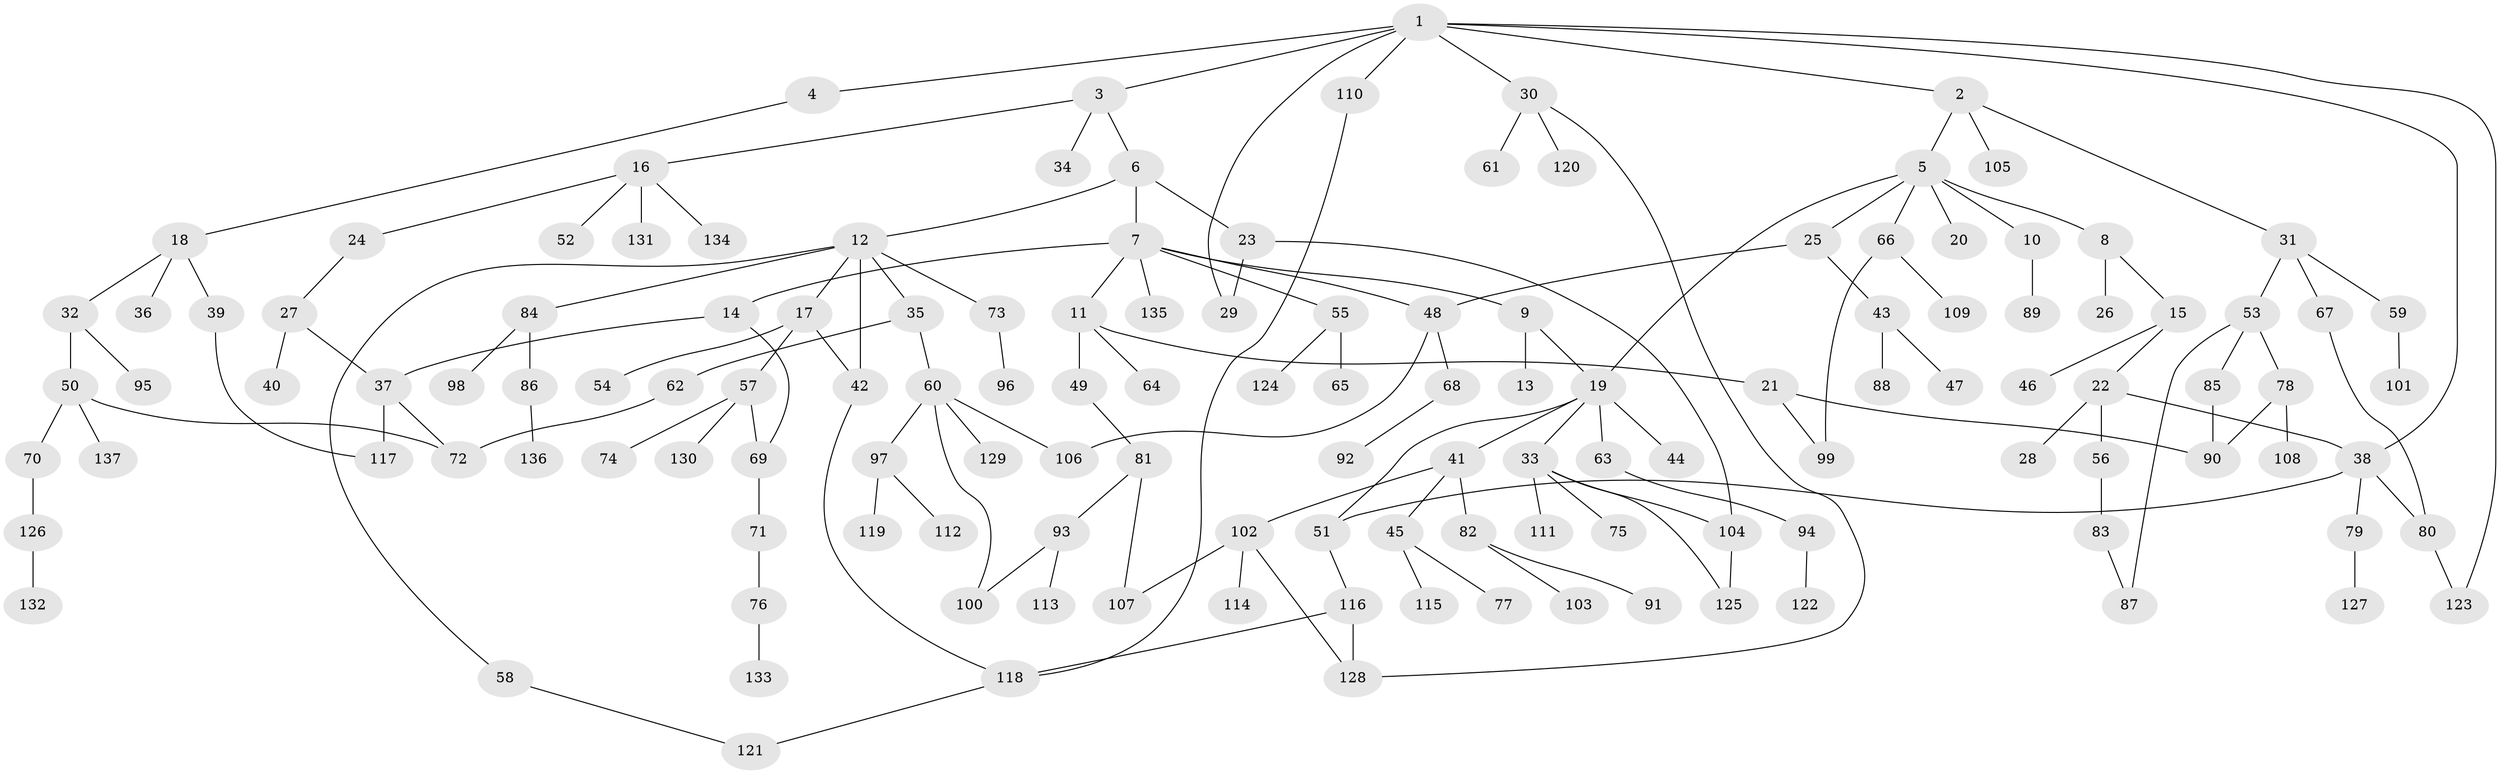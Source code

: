 // coarse degree distribution, {8: 0.012048192771084338, 2: 0.3253012048192771, 6: 0.04819277108433735, 3: 0.2289156626506024, 4: 0.13253012048192772, 7: 0.012048192771084338, 1: 0.24096385542168675}
// Generated by graph-tools (version 1.1) at 2025/36/03/04/25 23:36:07]
// undirected, 137 vertices, 163 edges
graph export_dot {
  node [color=gray90,style=filled];
  1;
  2;
  3;
  4;
  5;
  6;
  7;
  8;
  9;
  10;
  11;
  12;
  13;
  14;
  15;
  16;
  17;
  18;
  19;
  20;
  21;
  22;
  23;
  24;
  25;
  26;
  27;
  28;
  29;
  30;
  31;
  32;
  33;
  34;
  35;
  36;
  37;
  38;
  39;
  40;
  41;
  42;
  43;
  44;
  45;
  46;
  47;
  48;
  49;
  50;
  51;
  52;
  53;
  54;
  55;
  56;
  57;
  58;
  59;
  60;
  61;
  62;
  63;
  64;
  65;
  66;
  67;
  68;
  69;
  70;
  71;
  72;
  73;
  74;
  75;
  76;
  77;
  78;
  79;
  80;
  81;
  82;
  83;
  84;
  85;
  86;
  87;
  88;
  89;
  90;
  91;
  92;
  93;
  94;
  95;
  96;
  97;
  98;
  99;
  100;
  101;
  102;
  103;
  104;
  105;
  106;
  107;
  108;
  109;
  110;
  111;
  112;
  113;
  114;
  115;
  116;
  117;
  118;
  119;
  120;
  121;
  122;
  123;
  124;
  125;
  126;
  127;
  128;
  129;
  130;
  131;
  132;
  133;
  134;
  135;
  136;
  137;
  1 -- 2;
  1 -- 3;
  1 -- 4;
  1 -- 29;
  1 -- 30;
  1 -- 110;
  1 -- 123;
  1 -- 38;
  2 -- 5;
  2 -- 31;
  2 -- 105;
  3 -- 6;
  3 -- 16;
  3 -- 34;
  4 -- 18;
  5 -- 8;
  5 -- 10;
  5 -- 20;
  5 -- 25;
  5 -- 66;
  5 -- 19;
  6 -- 7;
  6 -- 12;
  6 -- 23;
  7 -- 9;
  7 -- 11;
  7 -- 14;
  7 -- 55;
  7 -- 135;
  7 -- 48;
  8 -- 15;
  8 -- 26;
  9 -- 13;
  9 -- 19;
  10 -- 89;
  11 -- 21;
  11 -- 49;
  11 -- 64;
  12 -- 17;
  12 -- 35;
  12 -- 58;
  12 -- 73;
  12 -- 84;
  12 -- 42;
  14 -- 69;
  14 -- 37;
  15 -- 22;
  15 -- 46;
  16 -- 24;
  16 -- 52;
  16 -- 131;
  16 -- 134;
  17 -- 42;
  17 -- 54;
  17 -- 57;
  18 -- 32;
  18 -- 36;
  18 -- 39;
  19 -- 33;
  19 -- 41;
  19 -- 44;
  19 -- 51;
  19 -- 63;
  21 -- 90;
  21 -- 99;
  22 -- 28;
  22 -- 38;
  22 -- 56;
  23 -- 104;
  23 -- 29;
  24 -- 27;
  25 -- 43;
  25 -- 48;
  27 -- 37;
  27 -- 40;
  30 -- 61;
  30 -- 120;
  30 -- 128;
  31 -- 53;
  31 -- 59;
  31 -- 67;
  32 -- 50;
  32 -- 95;
  33 -- 75;
  33 -- 111;
  33 -- 104;
  33 -- 125;
  35 -- 60;
  35 -- 62;
  37 -- 117;
  37 -- 72;
  38 -- 79;
  38 -- 51;
  38 -- 80;
  39 -- 117;
  41 -- 45;
  41 -- 82;
  41 -- 102;
  42 -- 118;
  43 -- 47;
  43 -- 88;
  45 -- 77;
  45 -- 115;
  48 -- 68;
  48 -- 106;
  49 -- 81;
  50 -- 70;
  50 -- 137;
  50 -- 72;
  51 -- 116;
  53 -- 78;
  53 -- 85;
  53 -- 87;
  55 -- 65;
  55 -- 124;
  56 -- 83;
  57 -- 74;
  57 -- 130;
  57 -- 69;
  58 -- 121;
  59 -- 101;
  60 -- 97;
  60 -- 100;
  60 -- 106;
  60 -- 129;
  62 -- 72;
  63 -- 94;
  66 -- 109;
  66 -- 99;
  67 -- 80;
  68 -- 92;
  69 -- 71;
  70 -- 126;
  71 -- 76;
  73 -- 96;
  76 -- 133;
  78 -- 108;
  78 -- 90;
  79 -- 127;
  80 -- 123;
  81 -- 93;
  81 -- 107;
  82 -- 91;
  82 -- 103;
  83 -- 87;
  84 -- 86;
  84 -- 98;
  85 -- 90;
  86 -- 136;
  93 -- 113;
  93 -- 100;
  94 -- 122;
  97 -- 112;
  97 -- 119;
  102 -- 107;
  102 -- 114;
  102 -- 128;
  104 -- 125;
  110 -- 118;
  116 -- 128;
  116 -- 118;
  118 -- 121;
  126 -- 132;
}
